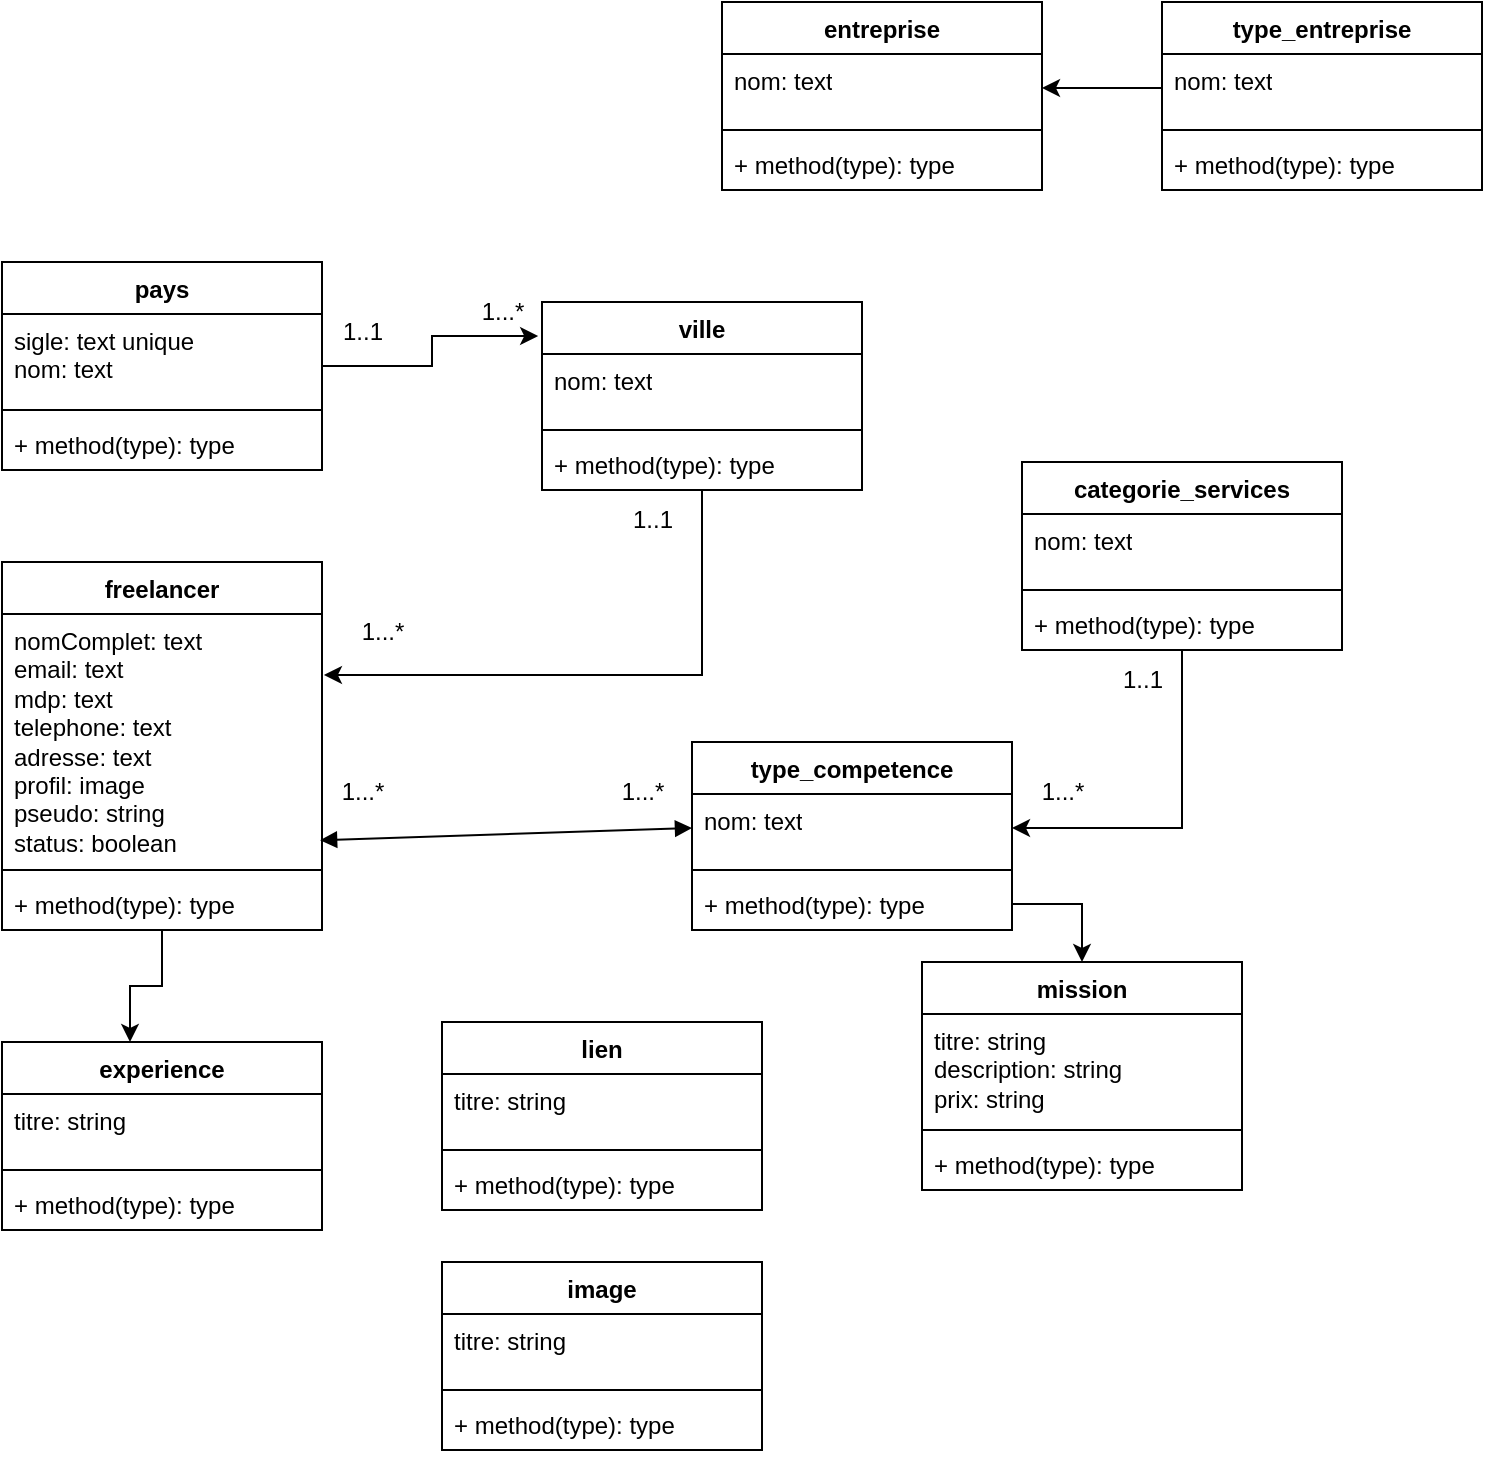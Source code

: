 <mxfile version="22.1.5" type="github">
  <diagram name="Page-1" id="mL_FcHzceHCq9HNiXEnY">
    <mxGraphModel dx="933" dy="583" grid="1" gridSize="10" guides="1" tooltips="1" connect="1" arrows="1" fold="1" page="1" pageScale="1" pageWidth="850" pageHeight="1100" math="0" shadow="0">
      <root>
        <mxCell id="0" />
        <mxCell id="1" parent="0" />
        <mxCell id="JSpjUJlhMGzAGdxxGpZB-6" value="pays" style="swimlane;fontStyle=1;align=center;verticalAlign=top;childLayout=stackLayout;horizontal=1;startSize=26;horizontalStack=0;resizeParent=1;resizeParentMax=0;resizeLast=0;collapsible=1;marginBottom=0;whiteSpace=wrap;html=1;" vertex="1" parent="1">
          <mxGeometry x="80" y="160" width="160" height="104" as="geometry" />
        </mxCell>
        <mxCell id="JSpjUJlhMGzAGdxxGpZB-7" value="sigle: text unique&lt;br&gt;nom: text" style="text;strokeColor=none;fillColor=none;align=left;verticalAlign=top;spacingLeft=4;spacingRight=4;overflow=hidden;rotatable=0;points=[[0,0.5],[1,0.5]];portConstraint=eastwest;whiteSpace=wrap;html=1;" vertex="1" parent="JSpjUJlhMGzAGdxxGpZB-6">
          <mxGeometry y="26" width="160" height="44" as="geometry" />
        </mxCell>
        <mxCell id="JSpjUJlhMGzAGdxxGpZB-8" value="" style="line;strokeWidth=1;fillColor=none;align=left;verticalAlign=middle;spacingTop=-1;spacingLeft=3;spacingRight=3;rotatable=0;labelPosition=right;points=[];portConstraint=eastwest;strokeColor=inherit;" vertex="1" parent="JSpjUJlhMGzAGdxxGpZB-6">
          <mxGeometry y="70" width="160" height="8" as="geometry" />
        </mxCell>
        <mxCell id="JSpjUJlhMGzAGdxxGpZB-9" value="+ method(type): type" style="text;strokeColor=none;fillColor=none;align=left;verticalAlign=top;spacingLeft=4;spacingRight=4;overflow=hidden;rotatable=0;points=[[0,0.5],[1,0.5]];portConstraint=eastwest;whiteSpace=wrap;html=1;" vertex="1" parent="JSpjUJlhMGzAGdxxGpZB-6">
          <mxGeometry y="78" width="160" height="26" as="geometry" />
        </mxCell>
        <mxCell id="JSpjUJlhMGzAGdxxGpZB-16" value="1..1" style="text;html=1;align=center;verticalAlign=middle;resizable=0;points=[];autosize=1;strokeColor=none;fillColor=none;" vertex="1" parent="1">
          <mxGeometry x="240" y="180" width="40" height="30" as="geometry" />
        </mxCell>
        <mxCell id="JSpjUJlhMGzAGdxxGpZB-17" value="1...*" style="text;html=1;align=center;verticalAlign=middle;resizable=0;points=[];autosize=1;strokeColor=none;fillColor=none;" vertex="1" parent="1">
          <mxGeometry x="310" y="170" width="40" height="30" as="geometry" />
        </mxCell>
        <mxCell id="JSpjUJlhMGzAGdxxGpZB-27" style="edgeStyle=orthogonalEdgeStyle;rounded=0;orthogonalLoop=1;jettySize=auto;html=1;entryX=1.006;entryY=0.246;entryDx=0;entryDy=0;entryPerimeter=0;" edge="1" parent="1" source="JSpjUJlhMGzAGdxxGpZB-18" target="JSpjUJlhMGzAGdxxGpZB-31">
          <mxGeometry relative="1" as="geometry">
            <mxPoint x="505" y="383" as="targetPoint" />
          </mxGeometry>
        </mxCell>
        <mxCell id="JSpjUJlhMGzAGdxxGpZB-18" value="ville" style="swimlane;fontStyle=1;align=center;verticalAlign=top;childLayout=stackLayout;horizontal=1;startSize=26;horizontalStack=0;resizeParent=1;resizeParentMax=0;resizeLast=0;collapsible=1;marginBottom=0;whiteSpace=wrap;html=1;" vertex="1" parent="1">
          <mxGeometry x="350" y="180" width="160" height="94" as="geometry" />
        </mxCell>
        <mxCell id="JSpjUJlhMGzAGdxxGpZB-19" value="nom: text" style="text;strokeColor=none;fillColor=none;align=left;verticalAlign=top;spacingLeft=4;spacingRight=4;overflow=hidden;rotatable=0;points=[[0,0.5],[1,0.5]];portConstraint=eastwest;whiteSpace=wrap;html=1;" vertex="1" parent="JSpjUJlhMGzAGdxxGpZB-18">
          <mxGeometry y="26" width="160" height="34" as="geometry" />
        </mxCell>
        <mxCell id="JSpjUJlhMGzAGdxxGpZB-20" value="" style="line;strokeWidth=1;fillColor=none;align=left;verticalAlign=middle;spacingTop=-1;spacingLeft=3;spacingRight=3;rotatable=0;labelPosition=right;points=[];portConstraint=eastwest;strokeColor=inherit;" vertex="1" parent="JSpjUJlhMGzAGdxxGpZB-18">
          <mxGeometry y="60" width="160" height="8" as="geometry" />
        </mxCell>
        <mxCell id="JSpjUJlhMGzAGdxxGpZB-21" value="+ method(type): type" style="text;strokeColor=none;fillColor=none;align=left;verticalAlign=top;spacingLeft=4;spacingRight=4;overflow=hidden;rotatable=0;points=[[0,0.5],[1,0.5]];portConstraint=eastwest;whiteSpace=wrap;html=1;" vertex="1" parent="JSpjUJlhMGzAGdxxGpZB-18">
          <mxGeometry y="68" width="160" height="26" as="geometry" />
        </mxCell>
        <mxCell id="JSpjUJlhMGzAGdxxGpZB-28" style="edgeStyle=orthogonalEdgeStyle;rounded=0;orthogonalLoop=1;jettySize=auto;html=1;entryX=-0.012;entryY=0.181;entryDx=0;entryDy=0;entryPerimeter=0;" edge="1" parent="1" source="JSpjUJlhMGzAGdxxGpZB-6" target="JSpjUJlhMGzAGdxxGpZB-18">
          <mxGeometry relative="1" as="geometry" />
        </mxCell>
        <mxCell id="JSpjUJlhMGzAGdxxGpZB-30" value="freelancer" style="swimlane;fontStyle=1;align=center;verticalAlign=top;childLayout=stackLayout;horizontal=1;startSize=26;horizontalStack=0;resizeParent=1;resizeParentMax=0;resizeLast=0;collapsible=1;marginBottom=0;whiteSpace=wrap;html=1;" vertex="1" parent="1">
          <mxGeometry x="80" y="310" width="160" height="184" as="geometry" />
        </mxCell>
        <mxCell id="JSpjUJlhMGzAGdxxGpZB-31" value="nomComplet: text&lt;br&gt;email: text&lt;br&gt;mdp: text&lt;br&gt;telephone: text&lt;br&gt;adresse: text&lt;br&gt;profil: image&lt;br&gt;pseudo: string&lt;br&gt;status: boolean" style="text;strokeColor=none;fillColor=none;align=left;verticalAlign=top;spacingLeft=4;spacingRight=4;overflow=hidden;rotatable=0;points=[[0,0.5],[1,0.5]];portConstraint=eastwest;whiteSpace=wrap;html=1;" vertex="1" parent="JSpjUJlhMGzAGdxxGpZB-30">
          <mxGeometry y="26" width="160" height="124" as="geometry" />
        </mxCell>
        <mxCell id="JSpjUJlhMGzAGdxxGpZB-32" value="" style="line;strokeWidth=1;fillColor=none;align=left;verticalAlign=middle;spacingTop=-1;spacingLeft=3;spacingRight=3;rotatable=0;labelPosition=right;points=[];portConstraint=eastwest;strokeColor=inherit;" vertex="1" parent="JSpjUJlhMGzAGdxxGpZB-30">
          <mxGeometry y="150" width="160" height="8" as="geometry" />
        </mxCell>
        <mxCell id="JSpjUJlhMGzAGdxxGpZB-33" value="+ method(type): type" style="text;strokeColor=none;fillColor=none;align=left;verticalAlign=top;spacingLeft=4;spacingRight=4;overflow=hidden;rotatable=0;points=[[0,0.5],[1,0.5]];portConstraint=eastwest;whiteSpace=wrap;html=1;" vertex="1" parent="JSpjUJlhMGzAGdxxGpZB-30">
          <mxGeometry y="158" width="160" height="26" as="geometry" />
        </mxCell>
        <mxCell id="JSpjUJlhMGzAGdxxGpZB-34" value="1...*" style="text;html=1;align=center;verticalAlign=middle;resizable=0;points=[];autosize=1;strokeColor=none;fillColor=none;" vertex="1" parent="1">
          <mxGeometry x="250" y="330" width="40" height="30" as="geometry" />
        </mxCell>
        <mxCell id="JSpjUJlhMGzAGdxxGpZB-35" value="1..1" style="text;html=1;align=center;verticalAlign=middle;resizable=0;points=[];autosize=1;strokeColor=none;fillColor=none;" vertex="1" parent="1">
          <mxGeometry x="385" y="274" width="40" height="30" as="geometry" />
        </mxCell>
        <mxCell id="JSpjUJlhMGzAGdxxGpZB-36" value="type_competence" style="swimlane;fontStyle=1;align=center;verticalAlign=top;childLayout=stackLayout;horizontal=1;startSize=26;horizontalStack=0;resizeParent=1;resizeParentMax=0;resizeLast=0;collapsible=1;marginBottom=0;whiteSpace=wrap;html=1;" vertex="1" parent="1">
          <mxGeometry x="425" y="400" width="160" height="94" as="geometry" />
        </mxCell>
        <mxCell id="JSpjUJlhMGzAGdxxGpZB-37" value="nom: text" style="text;strokeColor=none;fillColor=none;align=left;verticalAlign=top;spacingLeft=4;spacingRight=4;overflow=hidden;rotatable=0;points=[[0,0.5],[1,0.5]];portConstraint=eastwest;whiteSpace=wrap;html=1;" vertex="1" parent="JSpjUJlhMGzAGdxxGpZB-36">
          <mxGeometry y="26" width="160" height="34" as="geometry" />
        </mxCell>
        <mxCell id="JSpjUJlhMGzAGdxxGpZB-38" value="" style="line;strokeWidth=1;fillColor=none;align=left;verticalAlign=middle;spacingTop=-1;spacingLeft=3;spacingRight=3;rotatable=0;labelPosition=right;points=[];portConstraint=eastwest;strokeColor=inherit;" vertex="1" parent="JSpjUJlhMGzAGdxxGpZB-36">
          <mxGeometry y="60" width="160" height="8" as="geometry" />
        </mxCell>
        <mxCell id="JSpjUJlhMGzAGdxxGpZB-39" value="+ method(type): type" style="text;strokeColor=none;fillColor=none;align=left;verticalAlign=top;spacingLeft=4;spacingRight=4;overflow=hidden;rotatable=0;points=[[0,0.5],[1,0.5]];portConstraint=eastwest;whiteSpace=wrap;html=1;" vertex="1" parent="JSpjUJlhMGzAGdxxGpZB-36">
          <mxGeometry y="68" width="160" height="26" as="geometry" />
        </mxCell>
        <mxCell id="JSpjUJlhMGzAGdxxGpZB-40" value="" style="endArrow=block;startArrow=block;endFill=1;startFill=1;html=1;rounded=0;entryX=0;entryY=0.5;entryDx=0;entryDy=0;exitX=0.994;exitY=0.912;exitDx=0;exitDy=0;exitPerimeter=0;" edge="1" parent="1" source="JSpjUJlhMGzAGdxxGpZB-31" target="JSpjUJlhMGzAGdxxGpZB-37">
          <mxGeometry width="160" relative="1" as="geometry">
            <mxPoint x="260" y="440" as="sourcePoint" />
            <mxPoint x="420" y="440" as="targetPoint" />
          </mxGeometry>
        </mxCell>
        <mxCell id="JSpjUJlhMGzAGdxxGpZB-41" value="1...*" style="text;html=1;align=center;verticalAlign=middle;resizable=0;points=[];autosize=1;strokeColor=none;fillColor=none;" vertex="1" parent="1">
          <mxGeometry x="240" y="410" width="40" height="30" as="geometry" />
        </mxCell>
        <mxCell id="JSpjUJlhMGzAGdxxGpZB-42" value="1...*" style="text;html=1;align=center;verticalAlign=middle;resizable=0;points=[];autosize=1;strokeColor=none;fillColor=none;" vertex="1" parent="1">
          <mxGeometry x="380" y="410" width="40" height="30" as="geometry" />
        </mxCell>
        <mxCell id="JSpjUJlhMGzAGdxxGpZB-47" style="edgeStyle=orthogonalEdgeStyle;rounded=0;orthogonalLoop=1;jettySize=auto;html=1;entryX=1;entryY=0.5;entryDx=0;entryDy=0;" edge="1" parent="1" source="JSpjUJlhMGzAGdxxGpZB-43" target="JSpjUJlhMGzAGdxxGpZB-37">
          <mxGeometry relative="1" as="geometry" />
        </mxCell>
        <mxCell id="JSpjUJlhMGzAGdxxGpZB-43" value="categorie_services" style="swimlane;fontStyle=1;align=center;verticalAlign=top;childLayout=stackLayout;horizontal=1;startSize=26;horizontalStack=0;resizeParent=1;resizeParentMax=0;resizeLast=0;collapsible=1;marginBottom=0;whiteSpace=wrap;html=1;" vertex="1" parent="1">
          <mxGeometry x="590" y="260" width="160" height="94" as="geometry" />
        </mxCell>
        <mxCell id="JSpjUJlhMGzAGdxxGpZB-44" value="nom: text" style="text;strokeColor=none;fillColor=none;align=left;verticalAlign=top;spacingLeft=4;spacingRight=4;overflow=hidden;rotatable=0;points=[[0,0.5],[1,0.5]];portConstraint=eastwest;whiteSpace=wrap;html=1;" vertex="1" parent="JSpjUJlhMGzAGdxxGpZB-43">
          <mxGeometry y="26" width="160" height="34" as="geometry" />
        </mxCell>
        <mxCell id="JSpjUJlhMGzAGdxxGpZB-45" value="" style="line;strokeWidth=1;fillColor=none;align=left;verticalAlign=middle;spacingTop=-1;spacingLeft=3;spacingRight=3;rotatable=0;labelPosition=right;points=[];portConstraint=eastwest;strokeColor=inherit;" vertex="1" parent="JSpjUJlhMGzAGdxxGpZB-43">
          <mxGeometry y="60" width="160" height="8" as="geometry" />
        </mxCell>
        <mxCell id="JSpjUJlhMGzAGdxxGpZB-46" value="+ method(type): type" style="text;strokeColor=none;fillColor=none;align=left;verticalAlign=top;spacingLeft=4;spacingRight=4;overflow=hidden;rotatable=0;points=[[0,0.5],[1,0.5]];portConstraint=eastwest;whiteSpace=wrap;html=1;" vertex="1" parent="JSpjUJlhMGzAGdxxGpZB-43">
          <mxGeometry y="68" width="160" height="26" as="geometry" />
        </mxCell>
        <mxCell id="JSpjUJlhMGzAGdxxGpZB-48" value="1...*" style="text;html=1;align=center;verticalAlign=middle;resizable=0;points=[];autosize=1;strokeColor=none;fillColor=none;" vertex="1" parent="1">
          <mxGeometry x="590" y="410" width="40" height="30" as="geometry" />
        </mxCell>
        <mxCell id="JSpjUJlhMGzAGdxxGpZB-49" value="1..1" style="text;html=1;align=center;verticalAlign=middle;resizable=0;points=[];autosize=1;strokeColor=none;fillColor=none;" vertex="1" parent="1">
          <mxGeometry x="630" y="354" width="40" height="30" as="geometry" />
        </mxCell>
        <mxCell id="JSpjUJlhMGzAGdxxGpZB-50" value="experience" style="swimlane;fontStyle=1;align=center;verticalAlign=top;childLayout=stackLayout;horizontal=1;startSize=26;horizontalStack=0;resizeParent=1;resizeParentMax=0;resizeLast=0;collapsible=1;marginBottom=0;whiteSpace=wrap;html=1;" vertex="1" parent="1">
          <mxGeometry x="80" y="550" width="160" height="94" as="geometry" />
        </mxCell>
        <mxCell id="JSpjUJlhMGzAGdxxGpZB-51" value="titre: string" style="text;strokeColor=none;fillColor=none;align=left;verticalAlign=top;spacingLeft=4;spacingRight=4;overflow=hidden;rotatable=0;points=[[0,0.5],[1,0.5]];portConstraint=eastwest;whiteSpace=wrap;html=1;" vertex="1" parent="JSpjUJlhMGzAGdxxGpZB-50">
          <mxGeometry y="26" width="160" height="34" as="geometry" />
        </mxCell>
        <mxCell id="JSpjUJlhMGzAGdxxGpZB-52" value="" style="line;strokeWidth=1;fillColor=none;align=left;verticalAlign=middle;spacingTop=-1;spacingLeft=3;spacingRight=3;rotatable=0;labelPosition=right;points=[];portConstraint=eastwest;strokeColor=inherit;" vertex="1" parent="JSpjUJlhMGzAGdxxGpZB-50">
          <mxGeometry y="60" width="160" height="8" as="geometry" />
        </mxCell>
        <mxCell id="JSpjUJlhMGzAGdxxGpZB-53" value="+ method(type): type" style="text;strokeColor=none;fillColor=none;align=left;verticalAlign=top;spacingLeft=4;spacingRight=4;overflow=hidden;rotatable=0;points=[[0,0.5],[1,0.5]];portConstraint=eastwest;whiteSpace=wrap;html=1;" vertex="1" parent="JSpjUJlhMGzAGdxxGpZB-50">
          <mxGeometry y="68" width="160" height="26" as="geometry" />
        </mxCell>
        <mxCell id="JSpjUJlhMGzAGdxxGpZB-54" style="edgeStyle=orthogonalEdgeStyle;rounded=0;orthogonalLoop=1;jettySize=auto;html=1;entryX=0.4;entryY=0;entryDx=0;entryDy=0;entryPerimeter=0;" edge="1" parent="1" source="JSpjUJlhMGzAGdxxGpZB-30" target="JSpjUJlhMGzAGdxxGpZB-50">
          <mxGeometry relative="1" as="geometry" />
        </mxCell>
        <mxCell id="JSpjUJlhMGzAGdxxGpZB-55" value="lien" style="swimlane;fontStyle=1;align=center;verticalAlign=top;childLayout=stackLayout;horizontal=1;startSize=26;horizontalStack=0;resizeParent=1;resizeParentMax=0;resizeLast=0;collapsible=1;marginBottom=0;whiteSpace=wrap;html=1;" vertex="1" parent="1">
          <mxGeometry x="300" y="540" width="160" height="94" as="geometry" />
        </mxCell>
        <mxCell id="JSpjUJlhMGzAGdxxGpZB-56" value="titre: string" style="text;strokeColor=none;fillColor=none;align=left;verticalAlign=top;spacingLeft=4;spacingRight=4;overflow=hidden;rotatable=0;points=[[0,0.5],[1,0.5]];portConstraint=eastwest;whiteSpace=wrap;html=1;" vertex="1" parent="JSpjUJlhMGzAGdxxGpZB-55">
          <mxGeometry y="26" width="160" height="34" as="geometry" />
        </mxCell>
        <mxCell id="JSpjUJlhMGzAGdxxGpZB-57" value="" style="line;strokeWidth=1;fillColor=none;align=left;verticalAlign=middle;spacingTop=-1;spacingLeft=3;spacingRight=3;rotatable=0;labelPosition=right;points=[];portConstraint=eastwest;strokeColor=inherit;" vertex="1" parent="JSpjUJlhMGzAGdxxGpZB-55">
          <mxGeometry y="60" width="160" height="8" as="geometry" />
        </mxCell>
        <mxCell id="JSpjUJlhMGzAGdxxGpZB-58" value="+ method(type): type" style="text;strokeColor=none;fillColor=none;align=left;verticalAlign=top;spacingLeft=4;spacingRight=4;overflow=hidden;rotatable=0;points=[[0,0.5],[1,0.5]];portConstraint=eastwest;whiteSpace=wrap;html=1;" vertex="1" parent="JSpjUJlhMGzAGdxxGpZB-55">
          <mxGeometry y="68" width="160" height="26" as="geometry" />
        </mxCell>
        <mxCell id="JSpjUJlhMGzAGdxxGpZB-59" value="image&lt;br&gt;" style="swimlane;fontStyle=1;align=center;verticalAlign=top;childLayout=stackLayout;horizontal=1;startSize=26;horizontalStack=0;resizeParent=1;resizeParentMax=0;resizeLast=0;collapsible=1;marginBottom=0;whiteSpace=wrap;html=1;" vertex="1" parent="1">
          <mxGeometry x="300" y="660" width="160" height="94" as="geometry" />
        </mxCell>
        <mxCell id="JSpjUJlhMGzAGdxxGpZB-60" value="titre: string" style="text;strokeColor=none;fillColor=none;align=left;verticalAlign=top;spacingLeft=4;spacingRight=4;overflow=hidden;rotatable=0;points=[[0,0.5],[1,0.5]];portConstraint=eastwest;whiteSpace=wrap;html=1;" vertex="1" parent="JSpjUJlhMGzAGdxxGpZB-59">
          <mxGeometry y="26" width="160" height="34" as="geometry" />
        </mxCell>
        <mxCell id="JSpjUJlhMGzAGdxxGpZB-61" value="" style="line;strokeWidth=1;fillColor=none;align=left;verticalAlign=middle;spacingTop=-1;spacingLeft=3;spacingRight=3;rotatable=0;labelPosition=right;points=[];portConstraint=eastwest;strokeColor=inherit;" vertex="1" parent="JSpjUJlhMGzAGdxxGpZB-59">
          <mxGeometry y="60" width="160" height="8" as="geometry" />
        </mxCell>
        <mxCell id="JSpjUJlhMGzAGdxxGpZB-62" value="+ method(type): type" style="text;strokeColor=none;fillColor=none;align=left;verticalAlign=top;spacingLeft=4;spacingRight=4;overflow=hidden;rotatable=0;points=[[0,0.5],[1,0.5]];portConstraint=eastwest;whiteSpace=wrap;html=1;" vertex="1" parent="JSpjUJlhMGzAGdxxGpZB-59">
          <mxGeometry y="68" width="160" height="26" as="geometry" />
        </mxCell>
        <mxCell id="JSpjUJlhMGzAGdxxGpZB-63" value="mission" style="swimlane;fontStyle=1;align=center;verticalAlign=top;childLayout=stackLayout;horizontal=1;startSize=26;horizontalStack=0;resizeParent=1;resizeParentMax=0;resizeLast=0;collapsible=1;marginBottom=0;whiteSpace=wrap;html=1;" vertex="1" parent="1">
          <mxGeometry x="540" y="510" width="160" height="114" as="geometry" />
        </mxCell>
        <mxCell id="JSpjUJlhMGzAGdxxGpZB-64" value="titre: string&lt;br&gt;description: string&lt;br&gt;prix: string&lt;br&gt;" style="text;strokeColor=none;fillColor=none;align=left;verticalAlign=top;spacingLeft=4;spacingRight=4;overflow=hidden;rotatable=0;points=[[0,0.5],[1,0.5]];portConstraint=eastwest;whiteSpace=wrap;html=1;" vertex="1" parent="JSpjUJlhMGzAGdxxGpZB-63">
          <mxGeometry y="26" width="160" height="54" as="geometry" />
        </mxCell>
        <mxCell id="JSpjUJlhMGzAGdxxGpZB-65" value="" style="line;strokeWidth=1;fillColor=none;align=left;verticalAlign=middle;spacingTop=-1;spacingLeft=3;spacingRight=3;rotatable=0;labelPosition=right;points=[];portConstraint=eastwest;strokeColor=inherit;" vertex="1" parent="JSpjUJlhMGzAGdxxGpZB-63">
          <mxGeometry y="80" width="160" height="8" as="geometry" />
        </mxCell>
        <mxCell id="JSpjUJlhMGzAGdxxGpZB-66" value="+ method(type): type" style="text;strokeColor=none;fillColor=none;align=left;verticalAlign=top;spacingLeft=4;spacingRight=4;overflow=hidden;rotatable=0;points=[[0,0.5],[1,0.5]];portConstraint=eastwest;whiteSpace=wrap;html=1;" vertex="1" parent="JSpjUJlhMGzAGdxxGpZB-63">
          <mxGeometry y="88" width="160" height="26" as="geometry" />
        </mxCell>
        <mxCell id="JSpjUJlhMGzAGdxxGpZB-67" style="edgeStyle=orthogonalEdgeStyle;rounded=0;orthogonalLoop=1;jettySize=auto;html=1;entryX=0.5;entryY=0;entryDx=0;entryDy=0;" edge="1" parent="1" source="JSpjUJlhMGzAGdxxGpZB-39" target="JSpjUJlhMGzAGdxxGpZB-63">
          <mxGeometry relative="1" as="geometry" />
        </mxCell>
        <mxCell id="JSpjUJlhMGzAGdxxGpZB-72" value="entreprise" style="swimlane;fontStyle=1;align=center;verticalAlign=top;childLayout=stackLayout;horizontal=1;startSize=26;horizontalStack=0;resizeParent=1;resizeParentMax=0;resizeLast=0;collapsible=1;marginBottom=0;whiteSpace=wrap;html=1;" vertex="1" parent="1">
          <mxGeometry x="440" y="30" width="160" height="94" as="geometry" />
        </mxCell>
        <mxCell id="JSpjUJlhMGzAGdxxGpZB-73" value="nom: text" style="text;strokeColor=none;fillColor=none;align=left;verticalAlign=top;spacingLeft=4;spacingRight=4;overflow=hidden;rotatable=0;points=[[0,0.5],[1,0.5]];portConstraint=eastwest;whiteSpace=wrap;html=1;" vertex="1" parent="JSpjUJlhMGzAGdxxGpZB-72">
          <mxGeometry y="26" width="160" height="34" as="geometry" />
        </mxCell>
        <mxCell id="JSpjUJlhMGzAGdxxGpZB-74" value="" style="line;strokeWidth=1;fillColor=none;align=left;verticalAlign=middle;spacingTop=-1;spacingLeft=3;spacingRight=3;rotatable=0;labelPosition=right;points=[];portConstraint=eastwest;strokeColor=inherit;" vertex="1" parent="JSpjUJlhMGzAGdxxGpZB-72">
          <mxGeometry y="60" width="160" height="8" as="geometry" />
        </mxCell>
        <mxCell id="JSpjUJlhMGzAGdxxGpZB-75" value="+ method(type): type" style="text;strokeColor=none;fillColor=none;align=left;verticalAlign=top;spacingLeft=4;spacingRight=4;overflow=hidden;rotatable=0;points=[[0,0.5],[1,0.5]];portConstraint=eastwest;whiteSpace=wrap;html=1;" vertex="1" parent="JSpjUJlhMGzAGdxxGpZB-72">
          <mxGeometry y="68" width="160" height="26" as="geometry" />
        </mxCell>
        <mxCell id="JSpjUJlhMGzAGdxxGpZB-76" value="type_entreprise" style="swimlane;fontStyle=1;align=center;verticalAlign=top;childLayout=stackLayout;horizontal=1;startSize=26;horizontalStack=0;resizeParent=1;resizeParentMax=0;resizeLast=0;collapsible=1;marginBottom=0;whiteSpace=wrap;html=1;" vertex="1" parent="1">
          <mxGeometry x="660" y="30" width="160" height="94" as="geometry" />
        </mxCell>
        <mxCell id="JSpjUJlhMGzAGdxxGpZB-77" value="nom: text" style="text;strokeColor=none;fillColor=none;align=left;verticalAlign=top;spacingLeft=4;spacingRight=4;overflow=hidden;rotatable=0;points=[[0,0.5],[1,0.5]];portConstraint=eastwest;whiteSpace=wrap;html=1;" vertex="1" parent="JSpjUJlhMGzAGdxxGpZB-76">
          <mxGeometry y="26" width="160" height="34" as="geometry" />
        </mxCell>
        <mxCell id="JSpjUJlhMGzAGdxxGpZB-78" value="" style="line;strokeWidth=1;fillColor=none;align=left;verticalAlign=middle;spacingTop=-1;spacingLeft=3;spacingRight=3;rotatable=0;labelPosition=right;points=[];portConstraint=eastwest;strokeColor=inherit;" vertex="1" parent="JSpjUJlhMGzAGdxxGpZB-76">
          <mxGeometry y="60" width="160" height="8" as="geometry" />
        </mxCell>
        <mxCell id="JSpjUJlhMGzAGdxxGpZB-79" value="+ method(type): type" style="text;strokeColor=none;fillColor=none;align=left;verticalAlign=top;spacingLeft=4;spacingRight=4;overflow=hidden;rotatable=0;points=[[0,0.5],[1,0.5]];portConstraint=eastwest;whiteSpace=wrap;html=1;" vertex="1" parent="JSpjUJlhMGzAGdxxGpZB-76">
          <mxGeometry y="68" width="160" height="26" as="geometry" />
        </mxCell>
        <mxCell id="JSpjUJlhMGzAGdxxGpZB-80" style="edgeStyle=orthogonalEdgeStyle;rounded=0;orthogonalLoop=1;jettySize=auto;html=1;" edge="1" parent="1" source="JSpjUJlhMGzAGdxxGpZB-77" target="JSpjUJlhMGzAGdxxGpZB-73">
          <mxGeometry relative="1" as="geometry" />
        </mxCell>
      </root>
    </mxGraphModel>
  </diagram>
</mxfile>
